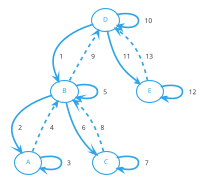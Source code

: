 @startuml
scale 200 width
top to bottom direction
!theme cerulean-outline
(D) --> (B): 1
(B) --> (A): 2
(A) --> (A): 3
(A) ..> (B): 4
(B) --> (B): 5
(B) --> (C): 6
(C) --> (C): 7
(C) ..> (B): 8
(B) ..> (D): 9
(D) --> (D): 10
(D) --> (E): 11
(E) --> (E): 12
(E) ..> (D): 13
@enduml
